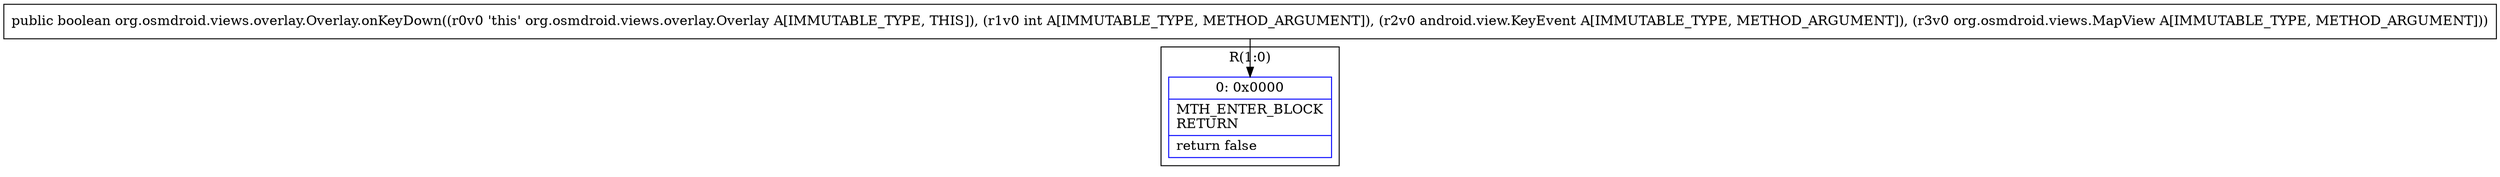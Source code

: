 digraph "CFG fororg.osmdroid.views.overlay.Overlay.onKeyDown(ILandroid\/view\/KeyEvent;Lorg\/osmdroid\/views\/MapView;)Z" {
subgraph cluster_Region_1613592404 {
label = "R(1:0)";
node [shape=record,color=blue];
Node_0 [shape=record,label="{0\:\ 0x0000|MTH_ENTER_BLOCK\lRETURN\l|return false\l}"];
}
MethodNode[shape=record,label="{public boolean org.osmdroid.views.overlay.Overlay.onKeyDown((r0v0 'this' org.osmdroid.views.overlay.Overlay A[IMMUTABLE_TYPE, THIS]), (r1v0 int A[IMMUTABLE_TYPE, METHOD_ARGUMENT]), (r2v0 android.view.KeyEvent A[IMMUTABLE_TYPE, METHOD_ARGUMENT]), (r3v0 org.osmdroid.views.MapView A[IMMUTABLE_TYPE, METHOD_ARGUMENT])) }"];
MethodNode -> Node_0;
}

